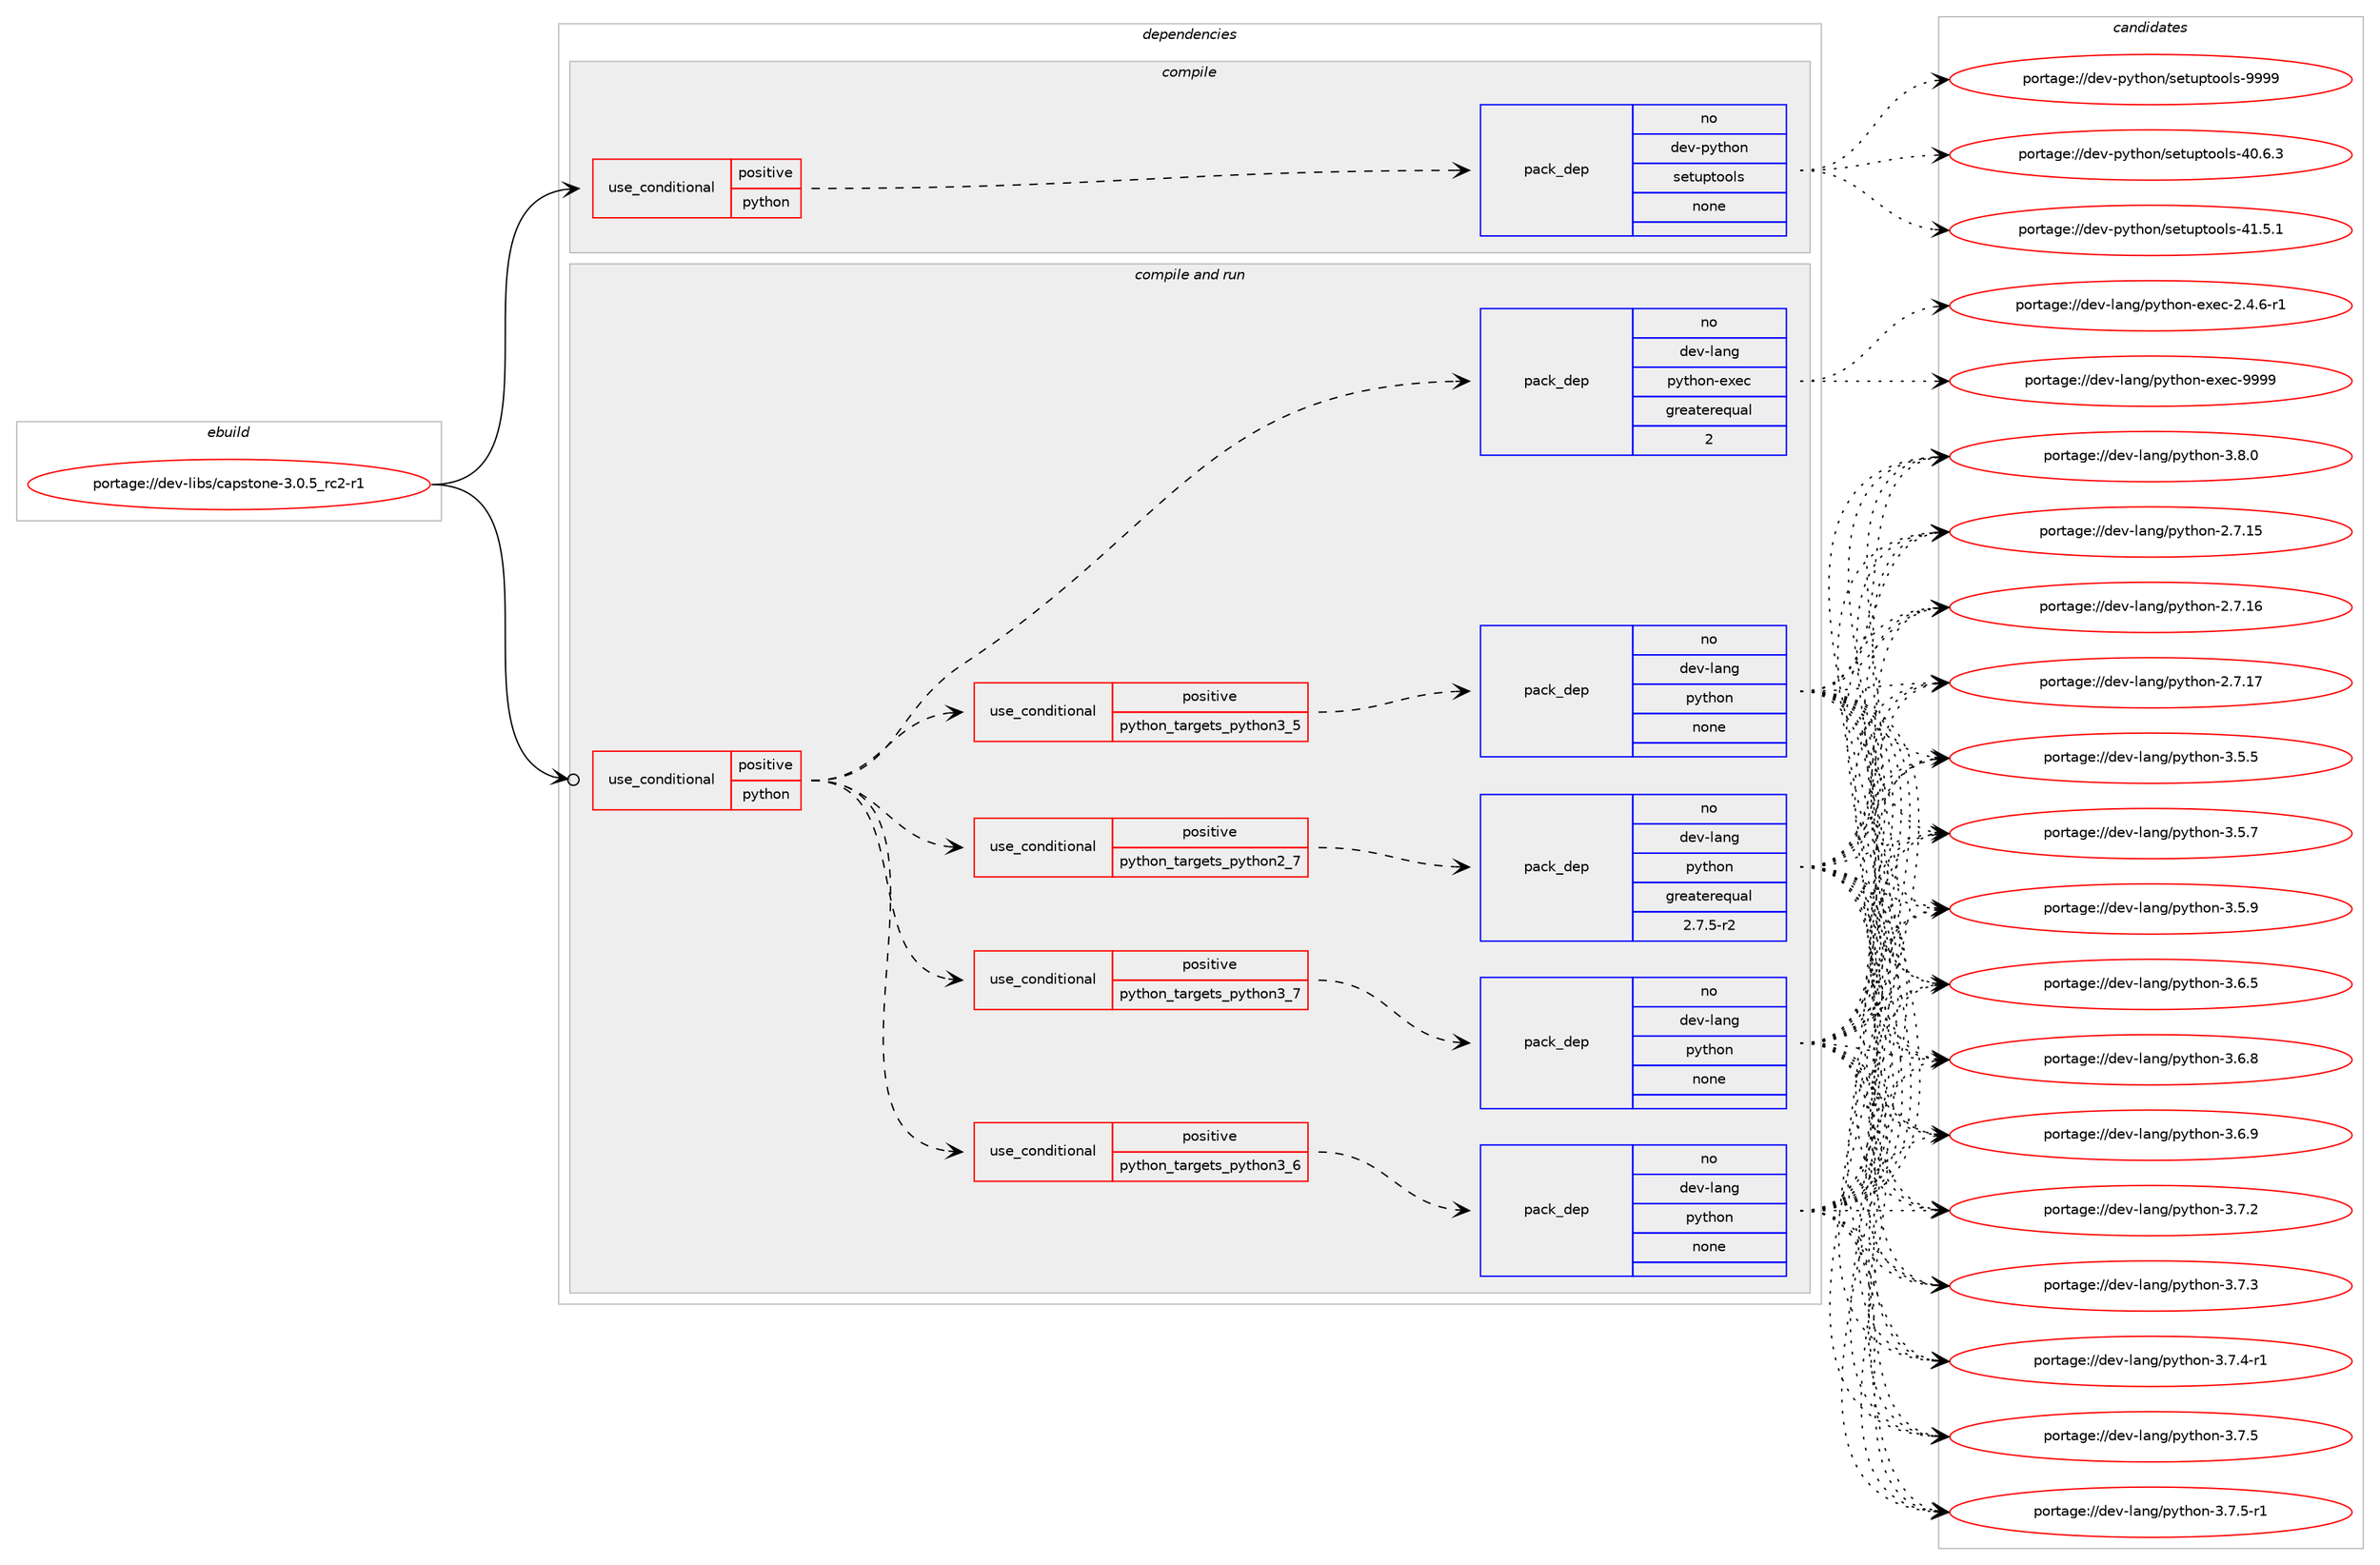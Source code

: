 digraph prolog {

# *************
# Graph options
# *************

newrank=true;
concentrate=true;
compound=true;
graph [rankdir=LR,fontname=Helvetica,fontsize=10,ranksep=1.5];#, ranksep=2.5, nodesep=0.2];
edge  [arrowhead=vee];
node  [fontname=Helvetica,fontsize=10];

# **********
# The ebuild
# **********

subgraph cluster_leftcol {
color=gray;
rank=same;
label=<<i>ebuild</i>>;
id [label="portage://dev-libs/capstone-3.0.5_rc2-r1", color=red, width=4, href="../dev-libs/capstone-3.0.5_rc2-r1.svg"];
}

# ****************
# The dependencies
# ****************

subgraph cluster_midcol {
color=gray;
label=<<i>dependencies</i>>;
subgraph cluster_compile {
fillcolor="#eeeeee";
style=filled;
label=<<i>compile</i>>;
subgraph cond20502 {
dependency98110 [label=<<TABLE BORDER="0" CELLBORDER="1" CELLSPACING="0" CELLPADDING="4"><TR><TD ROWSPAN="3" CELLPADDING="10">use_conditional</TD></TR><TR><TD>positive</TD></TR><TR><TD>python</TD></TR></TABLE>>, shape=none, color=red];
subgraph pack74710 {
dependency98111 [label=<<TABLE BORDER="0" CELLBORDER="1" CELLSPACING="0" CELLPADDING="4" WIDTH="220"><TR><TD ROWSPAN="6" CELLPADDING="30">pack_dep</TD></TR><TR><TD WIDTH="110">no</TD></TR><TR><TD>dev-python</TD></TR><TR><TD>setuptools</TD></TR><TR><TD>none</TD></TR><TR><TD></TD></TR></TABLE>>, shape=none, color=blue];
}
dependency98110:e -> dependency98111:w [weight=20,style="dashed",arrowhead="vee"];
}
id:e -> dependency98110:w [weight=20,style="solid",arrowhead="vee"];
}
subgraph cluster_compileandrun {
fillcolor="#eeeeee";
style=filled;
label=<<i>compile and run</i>>;
subgraph cond20503 {
dependency98112 [label=<<TABLE BORDER="0" CELLBORDER="1" CELLSPACING="0" CELLPADDING="4"><TR><TD ROWSPAN="3" CELLPADDING="10">use_conditional</TD></TR><TR><TD>positive</TD></TR><TR><TD>python</TD></TR></TABLE>>, shape=none, color=red];
subgraph cond20504 {
dependency98113 [label=<<TABLE BORDER="0" CELLBORDER="1" CELLSPACING="0" CELLPADDING="4"><TR><TD ROWSPAN="3" CELLPADDING="10">use_conditional</TD></TR><TR><TD>positive</TD></TR><TR><TD>python_targets_python2_7</TD></TR></TABLE>>, shape=none, color=red];
subgraph pack74711 {
dependency98114 [label=<<TABLE BORDER="0" CELLBORDER="1" CELLSPACING="0" CELLPADDING="4" WIDTH="220"><TR><TD ROWSPAN="6" CELLPADDING="30">pack_dep</TD></TR><TR><TD WIDTH="110">no</TD></TR><TR><TD>dev-lang</TD></TR><TR><TD>python</TD></TR><TR><TD>greaterequal</TD></TR><TR><TD>2.7.5-r2</TD></TR></TABLE>>, shape=none, color=blue];
}
dependency98113:e -> dependency98114:w [weight=20,style="dashed",arrowhead="vee"];
}
dependency98112:e -> dependency98113:w [weight=20,style="dashed",arrowhead="vee"];
subgraph cond20505 {
dependency98115 [label=<<TABLE BORDER="0" CELLBORDER="1" CELLSPACING="0" CELLPADDING="4"><TR><TD ROWSPAN="3" CELLPADDING="10">use_conditional</TD></TR><TR><TD>positive</TD></TR><TR><TD>python_targets_python3_5</TD></TR></TABLE>>, shape=none, color=red];
subgraph pack74712 {
dependency98116 [label=<<TABLE BORDER="0" CELLBORDER="1" CELLSPACING="0" CELLPADDING="4" WIDTH="220"><TR><TD ROWSPAN="6" CELLPADDING="30">pack_dep</TD></TR><TR><TD WIDTH="110">no</TD></TR><TR><TD>dev-lang</TD></TR><TR><TD>python</TD></TR><TR><TD>none</TD></TR><TR><TD></TD></TR></TABLE>>, shape=none, color=blue];
}
dependency98115:e -> dependency98116:w [weight=20,style="dashed",arrowhead="vee"];
}
dependency98112:e -> dependency98115:w [weight=20,style="dashed",arrowhead="vee"];
subgraph cond20506 {
dependency98117 [label=<<TABLE BORDER="0" CELLBORDER="1" CELLSPACING="0" CELLPADDING="4"><TR><TD ROWSPAN="3" CELLPADDING="10">use_conditional</TD></TR><TR><TD>positive</TD></TR><TR><TD>python_targets_python3_6</TD></TR></TABLE>>, shape=none, color=red];
subgraph pack74713 {
dependency98118 [label=<<TABLE BORDER="0" CELLBORDER="1" CELLSPACING="0" CELLPADDING="4" WIDTH="220"><TR><TD ROWSPAN="6" CELLPADDING="30">pack_dep</TD></TR><TR><TD WIDTH="110">no</TD></TR><TR><TD>dev-lang</TD></TR><TR><TD>python</TD></TR><TR><TD>none</TD></TR><TR><TD></TD></TR></TABLE>>, shape=none, color=blue];
}
dependency98117:e -> dependency98118:w [weight=20,style="dashed",arrowhead="vee"];
}
dependency98112:e -> dependency98117:w [weight=20,style="dashed",arrowhead="vee"];
subgraph cond20507 {
dependency98119 [label=<<TABLE BORDER="0" CELLBORDER="1" CELLSPACING="0" CELLPADDING="4"><TR><TD ROWSPAN="3" CELLPADDING="10">use_conditional</TD></TR><TR><TD>positive</TD></TR><TR><TD>python_targets_python3_7</TD></TR></TABLE>>, shape=none, color=red];
subgraph pack74714 {
dependency98120 [label=<<TABLE BORDER="0" CELLBORDER="1" CELLSPACING="0" CELLPADDING="4" WIDTH="220"><TR><TD ROWSPAN="6" CELLPADDING="30">pack_dep</TD></TR><TR><TD WIDTH="110">no</TD></TR><TR><TD>dev-lang</TD></TR><TR><TD>python</TD></TR><TR><TD>none</TD></TR><TR><TD></TD></TR></TABLE>>, shape=none, color=blue];
}
dependency98119:e -> dependency98120:w [weight=20,style="dashed",arrowhead="vee"];
}
dependency98112:e -> dependency98119:w [weight=20,style="dashed",arrowhead="vee"];
subgraph pack74715 {
dependency98121 [label=<<TABLE BORDER="0" CELLBORDER="1" CELLSPACING="0" CELLPADDING="4" WIDTH="220"><TR><TD ROWSPAN="6" CELLPADDING="30">pack_dep</TD></TR><TR><TD WIDTH="110">no</TD></TR><TR><TD>dev-lang</TD></TR><TR><TD>python-exec</TD></TR><TR><TD>greaterequal</TD></TR><TR><TD>2</TD></TR></TABLE>>, shape=none, color=blue];
}
dependency98112:e -> dependency98121:w [weight=20,style="dashed",arrowhead="vee"];
}
id:e -> dependency98112:w [weight=20,style="solid",arrowhead="odotvee"];
}
subgraph cluster_run {
fillcolor="#eeeeee";
style=filled;
label=<<i>run</i>>;
}
}

# **************
# The candidates
# **************

subgraph cluster_choices {
rank=same;
color=gray;
label=<<i>candidates</i>>;

subgraph choice74710 {
color=black;
nodesep=1;
choiceportage100101118451121211161041111104711510111611711211611111110811545524846544651 [label="portage://dev-python/setuptools-40.6.3", color=red, width=4,href="../dev-python/setuptools-40.6.3.svg"];
choiceportage100101118451121211161041111104711510111611711211611111110811545524946534649 [label="portage://dev-python/setuptools-41.5.1", color=red, width=4,href="../dev-python/setuptools-41.5.1.svg"];
choiceportage10010111845112121116104111110471151011161171121161111111081154557575757 [label="portage://dev-python/setuptools-9999", color=red, width=4,href="../dev-python/setuptools-9999.svg"];
dependency98111:e -> choiceportage100101118451121211161041111104711510111611711211611111110811545524846544651:w [style=dotted,weight="100"];
dependency98111:e -> choiceportage100101118451121211161041111104711510111611711211611111110811545524946534649:w [style=dotted,weight="100"];
dependency98111:e -> choiceportage10010111845112121116104111110471151011161171121161111111081154557575757:w [style=dotted,weight="100"];
}
subgraph choice74711 {
color=black;
nodesep=1;
choiceportage10010111845108971101034711212111610411111045504655464953 [label="portage://dev-lang/python-2.7.15", color=red, width=4,href="../dev-lang/python-2.7.15.svg"];
choiceportage10010111845108971101034711212111610411111045504655464954 [label="portage://dev-lang/python-2.7.16", color=red, width=4,href="../dev-lang/python-2.7.16.svg"];
choiceportage10010111845108971101034711212111610411111045504655464955 [label="portage://dev-lang/python-2.7.17", color=red, width=4,href="../dev-lang/python-2.7.17.svg"];
choiceportage100101118451089711010347112121116104111110455146534653 [label="portage://dev-lang/python-3.5.5", color=red, width=4,href="../dev-lang/python-3.5.5.svg"];
choiceportage100101118451089711010347112121116104111110455146534655 [label="portage://dev-lang/python-3.5.7", color=red, width=4,href="../dev-lang/python-3.5.7.svg"];
choiceportage100101118451089711010347112121116104111110455146534657 [label="portage://dev-lang/python-3.5.9", color=red, width=4,href="../dev-lang/python-3.5.9.svg"];
choiceportage100101118451089711010347112121116104111110455146544653 [label="portage://dev-lang/python-3.6.5", color=red, width=4,href="../dev-lang/python-3.6.5.svg"];
choiceportage100101118451089711010347112121116104111110455146544656 [label="portage://dev-lang/python-3.6.8", color=red, width=4,href="../dev-lang/python-3.6.8.svg"];
choiceportage100101118451089711010347112121116104111110455146544657 [label="portage://dev-lang/python-3.6.9", color=red, width=4,href="../dev-lang/python-3.6.9.svg"];
choiceportage100101118451089711010347112121116104111110455146554650 [label="portage://dev-lang/python-3.7.2", color=red, width=4,href="../dev-lang/python-3.7.2.svg"];
choiceportage100101118451089711010347112121116104111110455146554651 [label="portage://dev-lang/python-3.7.3", color=red, width=4,href="../dev-lang/python-3.7.3.svg"];
choiceportage1001011184510897110103471121211161041111104551465546524511449 [label="portage://dev-lang/python-3.7.4-r1", color=red, width=4,href="../dev-lang/python-3.7.4-r1.svg"];
choiceportage100101118451089711010347112121116104111110455146554653 [label="portage://dev-lang/python-3.7.5", color=red, width=4,href="../dev-lang/python-3.7.5.svg"];
choiceportage1001011184510897110103471121211161041111104551465546534511449 [label="portage://dev-lang/python-3.7.5-r1", color=red, width=4,href="../dev-lang/python-3.7.5-r1.svg"];
choiceportage100101118451089711010347112121116104111110455146564648 [label="portage://dev-lang/python-3.8.0", color=red, width=4,href="../dev-lang/python-3.8.0.svg"];
dependency98114:e -> choiceportage10010111845108971101034711212111610411111045504655464953:w [style=dotted,weight="100"];
dependency98114:e -> choiceportage10010111845108971101034711212111610411111045504655464954:w [style=dotted,weight="100"];
dependency98114:e -> choiceportage10010111845108971101034711212111610411111045504655464955:w [style=dotted,weight="100"];
dependency98114:e -> choiceportage100101118451089711010347112121116104111110455146534653:w [style=dotted,weight="100"];
dependency98114:e -> choiceportage100101118451089711010347112121116104111110455146534655:w [style=dotted,weight="100"];
dependency98114:e -> choiceportage100101118451089711010347112121116104111110455146534657:w [style=dotted,weight="100"];
dependency98114:e -> choiceportage100101118451089711010347112121116104111110455146544653:w [style=dotted,weight="100"];
dependency98114:e -> choiceportage100101118451089711010347112121116104111110455146544656:w [style=dotted,weight="100"];
dependency98114:e -> choiceportage100101118451089711010347112121116104111110455146544657:w [style=dotted,weight="100"];
dependency98114:e -> choiceportage100101118451089711010347112121116104111110455146554650:w [style=dotted,weight="100"];
dependency98114:e -> choiceportage100101118451089711010347112121116104111110455146554651:w [style=dotted,weight="100"];
dependency98114:e -> choiceportage1001011184510897110103471121211161041111104551465546524511449:w [style=dotted,weight="100"];
dependency98114:e -> choiceportage100101118451089711010347112121116104111110455146554653:w [style=dotted,weight="100"];
dependency98114:e -> choiceportage1001011184510897110103471121211161041111104551465546534511449:w [style=dotted,weight="100"];
dependency98114:e -> choiceportage100101118451089711010347112121116104111110455146564648:w [style=dotted,weight="100"];
}
subgraph choice74712 {
color=black;
nodesep=1;
choiceportage10010111845108971101034711212111610411111045504655464953 [label="portage://dev-lang/python-2.7.15", color=red, width=4,href="../dev-lang/python-2.7.15.svg"];
choiceportage10010111845108971101034711212111610411111045504655464954 [label="portage://dev-lang/python-2.7.16", color=red, width=4,href="../dev-lang/python-2.7.16.svg"];
choiceportage10010111845108971101034711212111610411111045504655464955 [label="portage://dev-lang/python-2.7.17", color=red, width=4,href="../dev-lang/python-2.7.17.svg"];
choiceportage100101118451089711010347112121116104111110455146534653 [label="portage://dev-lang/python-3.5.5", color=red, width=4,href="../dev-lang/python-3.5.5.svg"];
choiceportage100101118451089711010347112121116104111110455146534655 [label="portage://dev-lang/python-3.5.7", color=red, width=4,href="../dev-lang/python-3.5.7.svg"];
choiceportage100101118451089711010347112121116104111110455146534657 [label="portage://dev-lang/python-3.5.9", color=red, width=4,href="../dev-lang/python-3.5.9.svg"];
choiceportage100101118451089711010347112121116104111110455146544653 [label="portage://dev-lang/python-3.6.5", color=red, width=4,href="../dev-lang/python-3.6.5.svg"];
choiceportage100101118451089711010347112121116104111110455146544656 [label="portage://dev-lang/python-3.6.8", color=red, width=4,href="../dev-lang/python-3.6.8.svg"];
choiceportage100101118451089711010347112121116104111110455146544657 [label="portage://dev-lang/python-3.6.9", color=red, width=4,href="../dev-lang/python-3.6.9.svg"];
choiceportage100101118451089711010347112121116104111110455146554650 [label="portage://dev-lang/python-3.7.2", color=red, width=4,href="../dev-lang/python-3.7.2.svg"];
choiceportage100101118451089711010347112121116104111110455146554651 [label="portage://dev-lang/python-3.7.3", color=red, width=4,href="../dev-lang/python-3.7.3.svg"];
choiceportage1001011184510897110103471121211161041111104551465546524511449 [label="portage://dev-lang/python-3.7.4-r1", color=red, width=4,href="../dev-lang/python-3.7.4-r1.svg"];
choiceportage100101118451089711010347112121116104111110455146554653 [label="portage://dev-lang/python-3.7.5", color=red, width=4,href="../dev-lang/python-3.7.5.svg"];
choiceportage1001011184510897110103471121211161041111104551465546534511449 [label="portage://dev-lang/python-3.7.5-r1", color=red, width=4,href="../dev-lang/python-3.7.5-r1.svg"];
choiceportage100101118451089711010347112121116104111110455146564648 [label="portage://dev-lang/python-3.8.0", color=red, width=4,href="../dev-lang/python-3.8.0.svg"];
dependency98116:e -> choiceportage10010111845108971101034711212111610411111045504655464953:w [style=dotted,weight="100"];
dependency98116:e -> choiceportage10010111845108971101034711212111610411111045504655464954:w [style=dotted,weight="100"];
dependency98116:e -> choiceportage10010111845108971101034711212111610411111045504655464955:w [style=dotted,weight="100"];
dependency98116:e -> choiceportage100101118451089711010347112121116104111110455146534653:w [style=dotted,weight="100"];
dependency98116:e -> choiceportage100101118451089711010347112121116104111110455146534655:w [style=dotted,weight="100"];
dependency98116:e -> choiceportage100101118451089711010347112121116104111110455146534657:w [style=dotted,weight="100"];
dependency98116:e -> choiceportage100101118451089711010347112121116104111110455146544653:w [style=dotted,weight="100"];
dependency98116:e -> choiceportage100101118451089711010347112121116104111110455146544656:w [style=dotted,weight="100"];
dependency98116:e -> choiceportage100101118451089711010347112121116104111110455146544657:w [style=dotted,weight="100"];
dependency98116:e -> choiceportage100101118451089711010347112121116104111110455146554650:w [style=dotted,weight="100"];
dependency98116:e -> choiceportage100101118451089711010347112121116104111110455146554651:w [style=dotted,weight="100"];
dependency98116:e -> choiceportage1001011184510897110103471121211161041111104551465546524511449:w [style=dotted,weight="100"];
dependency98116:e -> choiceportage100101118451089711010347112121116104111110455146554653:w [style=dotted,weight="100"];
dependency98116:e -> choiceportage1001011184510897110103471121211161041111104551465546534511449:w [style=dotted,weight="100"];
dependency98116:e -> choiceportage100101118451089711010347112121116104111110455146564648:w [style=dotted,weight="100"];
}
subgraph choice74713 {
color=black;
nodesep=1;
choiceportage10010111845108971101034711212111610411111045504655464953 [label="portage://dev-lang/python-2.7.15", color=red, width=4,href="../dev-lang/python-2.7.15.svg"];
choiceportage10010111845108971101034711212111610411111045504655464954 [label="portage://dev-lang/python-2.7.16", color=red, width=4,href="../dev-lang/python-2.7.16.svg"];
choiceportage10010111845108971101034711212111610411111045504655464955 [label="portage://dev-lang/python-2.7.17", color=red, width=4,href="../dev-lang/python-2.7.17.svg"];
choiceportage100101118451089711010347112121116104111110455146534653 [label="portage://dev-lang/python-3.5.5", color=red, width=4,href="../dev-lang/python-3.5.5.svg"];
choiceportage100101118451089711010347112121116104111110455146534655 [label="portage://dev-lang/python-3.5.7", color=red, width=4,href="../dev-lang/python-3.5.7.svg"];
choiceportage100101118451089711010347112121116104111110455146534657 [label="portage://dev-lang/python-3.5.9", color=red, width=4,href="../dev-lang/python-3.5.9.svg"];
choiceportage100101118451089711010347112121116104111110455146544653 [label="portage://dev-lang/python-3.6.5", color=red, width=4,href="../dev-lang/python-3.6.5.svg"];
choiceportage100101118451089711010347112121116104111110455146544656 [label="portage://dev-lang/python-3.6.8", color=red, width=4,href="../dev-lang/python-3.6.8.svg"];
choiceportage100101118451089711010347112121116104111110455146544657 [label="portage://dev-lang/python-3.6.9", color=red, width=4,href="../dev-lang/python-3.6.9.svg"];
choiceportage100101118451089711010347112121116104111110455146554650 [label="portage://dev-lang/python-3.7.2", color=red, width=4,href="../dev-lang/python-3.7.2.svg"];
choiceportage100101118451089711010347112121116104111110455146554651 [label="portage://dev-lang/python-3.7.3", color=red, width=4,href="../dev-lang/python-3.7.3.svg"];
choiceportage1001011184510897110103471121211161041111104551465546524511449 [label="portage://dev-lang/python-3.7.4-r1", color=red, width=4,href="../dev-lang/python-3.7.4-r1.svg"];
choiceportage100101118451089711010347112121116104111110455146554653 [label="portage://dev-lang/python-3.7.5", color=red, width=4,href="../dev-lang/python-3.7.5.svg"];
choiceportage1001011184510897110103471121211161041111104551465546534511449 [label="portage://dev-lang/python-3.7.5-r1", color=red, width=4,href="../dev-lang/python-3.7.5-r1.svg"];
choiceportage100101118451089711010347112121116104111110455146564648 [label="portage://dev-lang/python-3.8.0", color=red, width=4,href="../dev-lang/python-3.8.0.svg"];
dependency98118:e -> choiceportage10010111845108971101034711212111610411111045504655464953:w [style=dotted,weight="100"];
dependency98118:e -> choiceportage10010111845108971101034711212111610411111045504655464954:w [style=dotted,weight="100"];
dependency98118:e -> choiceportage10010111845108971101034711212111610411111045504655464955:w [style=dotted,weight="100"];
dependency98118:e -> choiceportage100101118451089711010347112121116104111110455146534653:w [style=dotted,weight="100"];
dependency98118:e -> choiceportage100101118451089711010347112121116104111110455146534655:w [style=dotted,weight="100"];
dependency98118:e -> choiceportage100101118451089711010347112121116104111110455146534657:w [style=dotted,weight="100"];
dependency98118:e -> choiceportage100101118451089711010347112121116104111110455146544653:w [style=dotted,weight="100"];
dependency98118:e -> choiceportage100101118451089711010347112121116104111110455146544656:w [style=dotted,weight="100"];
dependency98118:e -> choiceportage100101118451089711010347112121116104111110455146544657:w [style=dotted,weight="100"];
dependency98118:e -> choiceportage100101118451089711010347112121116104111110455146554650:w [style=dotted,weight="100"];
dependency98118:e -> choiceportage100101118451089711010347112121116104111110455146554651:w [style=dotted,weight="100"];
dependency98118:e -> choiceportage1001011184510897110103471121211161041111104551465546524511449:w [style=dotted,weight="100"];
dependency98118:e -> choiceportage100101118451089711010347112121116104111110455146554653:w [style=dotted,weight="100"];
dependency98118:e -> choiceportage1001011184510897110103471121211161041111104551465546534511449:w [style=dotted,weight="100"];
dependency98118:e -> choiceportage100101118451089711010347112121116104111110455146564648:w [style=dotted,weight="100"];
}
subgraph choice74714 {
color=black;
nodesep=1;
choiceportage10010111845108971101034711212111610411111045504655464953 [label="portage://dev-lang/python-2.7.15", color=red, width=4,href="../dev-lang/python-2.7.15.svg"];
choiceportage10010111845108971101034711212111610411111045504655464954 [label="portage://dev-lang/python-2.7.16", color=red, width=4,href="../dev-lang/python-2.7.16.svg"];
choiceportage10010111845108971101034711212111610411111045504655464955 [label="portage://dev-lang/python-2.7.17", color=red, width=4,href="../dev-lang/python-2.7.17.svg"];
choiceportage100101118451089711010347112121116104111110455146534653 [label="portage://dev-lang/python-3.5.5", color=red, width=4,href="../dev-lang/python-3.5.5.svg"];
choiceportage100101118451089711010347112121116104111110455146534655 [label="portage://dev-lang/python-3.5.7", color=red, width=4,href="../dev-lang/python-3.5.7.svg"];
choiceportage100101118451089711010347112121116104111110455146534657 [label="portage://dev-lang/python-3.5.9", color=red, width=4,href="../dev-lang/python-3.5.9.svg"];
choiceportage100101118451089711010347112121116104111110455146544653 [label="portage://dev-lang/python-3.6.5", color=red, width=4,href="../dev-lang/python-3.6.5.svg"];
choiceportage100101118451089711010347112121116104111110455146544656 [label="portage://dev-lang/python-3.6.8", color=red, width=4,href="../dev-lang/python-3.6.8.svg"];
choiceportage100101118451089711010347112121116104111110455146544657 [label="portage://dev-lang/python-3.6.9", color=red, width=4,href="../dev-lang/python-3.6.9.svg"];
choiceportage100101118451089711010347112121116104111110455146554650 [label="portage://dev-lang/python-3.7.2", color=red, width=4,href="../dev-lang/python-3.7.2.svg"];
choiceportage100101118451089711010347112121116104111110455146554651 [label="portage://dev-lang/python-3.7.3", color=red, width=4,href="../dev-lang/python-3.7.3.svg"];
choiceportage1001011184510897110103471121211161041111104551465546524511449 [label="portage://dev-lang/python-3.7.4-r1", color=red, width=4,href="../dev-lang/python-3.7.4-r1.svg"];
choiceportage100101118451089711010347112121116104111110455146554653 [label="portage://dev-lang/python-3.7.5", color=red, width=4,href="../dev-lang/python-3.7.5.svg"];
choiceportage1001011184510897110103471121211161041111104551465546534511449 [label="portage://dev-lang/python-3.7.5-r1", color=red, width=4,href="../dev-lang/python-3.7.5-r1.svg"];
choiceportage100101118451089711010347112121116104111110455146564648 [label="portage://dev-lang/python-3.8.0", color=red, width=4,href="../dev-lang/python-3.8.0.svg"];
dependency98120:e -> choiceportage10010111845108971101034711212111610411111045504655464953:w [style=dotted,weight="100"];
dependency98120:e -> choiceportage10010111845108971101034711212111610411111045504655464954:w [style=dotted,weight="100"];
dependency98120:e -> choiceportage10010111845108971101034711212111610411111045504655464955:w [style=dotted,weight="100"];
dependency98120:e -> choiceportage100101118451089711010347112121116104111110455146534653:w [style=dotted,weight="100"];
dependency98120:e -> choiceportage100101118451089711010347112121116104111110455146534655:w [style=dotted,weight="100"];
dependency98120:e -> choiceportage100101118451089711010347112121116104111110455146534657:w [style=dotted,weight="100"];
dependency98120:e -> choiceportage100101118451089711010347112121116104111110455146544653:w [style=dotted,weight="100"];
dependency98120:e -> choiceportage100101118451089711010347112121116104111110455146544656:w [style=dotted,weight="100"];
dependency98120:e -> choiceportage100101118451089711010347112121116104111110455146544657:w [style=dotted,weight="100"];
dependency98120:e -> choiceportage100101118451089711010347112121116104111110455146554650:w [style=dotted,weight="100"];
dependency98120:e -> choiceportage100101118451089711010347112121116104111110455146554651:w [style=dotted,weight="100"];
dependency98120:e -> choiceportage1001011184510897110103471121211161041111104551465546524511449:w [style=dotted,weight="100"];
dependency98120:e -> choiceportage100101118451089711010347112121116104111110455146554653:w [style=dotted,weight="100"];
dependency98120:e -> choiceportage1001011184510897110103471121211161041111104551465546534511449:w [style=dotted,weight="100"];
dependency98120:e -> choiceportage100101118451089711010347112121116104111110455146564648:w [style=dotted,weight="100"];
}
subgraph choice74715 {
color=black;
nodesep=1;
choiceportage10010111845108971101034711212111610411111045101120101994550465246544511449 [label="portage://dev-lang/python-exec-2.4.6-r1", color=red, width=4,href="../dev-lang/python-exec-2.4.6-r1.svg"];
choiceportage10010111845108971101034711212111610411111045101120101994557575757 [label="portage://dev-lang/python-exec-9999", color=red, width=4,href="../dev-lang/python-exec-9999.svg"];
dependency98121:e -> choiceportage10010111845108971101034711212111610411111045101120101994550465246544511449:w [style=dotted,weight="100"];
dependency98121:e -> choiceportage10010111845108971101034711212111610411111045101120101994557575757:w [style=dotted,weight="100"];
}
}

}
